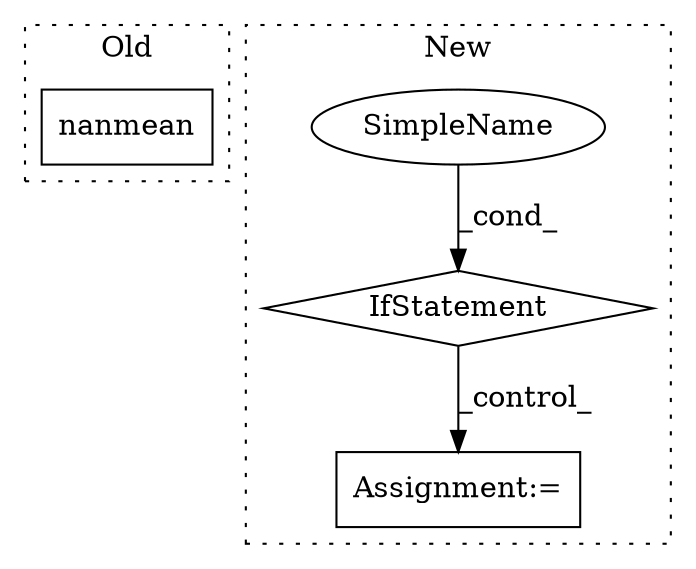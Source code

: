 digraph G {
subgraph cluster0 {
1 [label="nanmean" a="32" s="2677,2753" l="8,1" shape="box"];
label = "Old";
style="dotted";
}
subgraph cluster1 {
2 [label="IfStatement" a="25" s="2382,2402" l="4,2" shape="diamond"];
3 [label="Assignment:=" a="7" s="2418" l="1" shape="box"];
4 [label="SimpleName" a="42" s="" l="" shape="ellipse"];
label = "New";
style="dotted";
}
2 -> 3 [label="_control_"];
4 -> 2 [label="_cond_"];
}